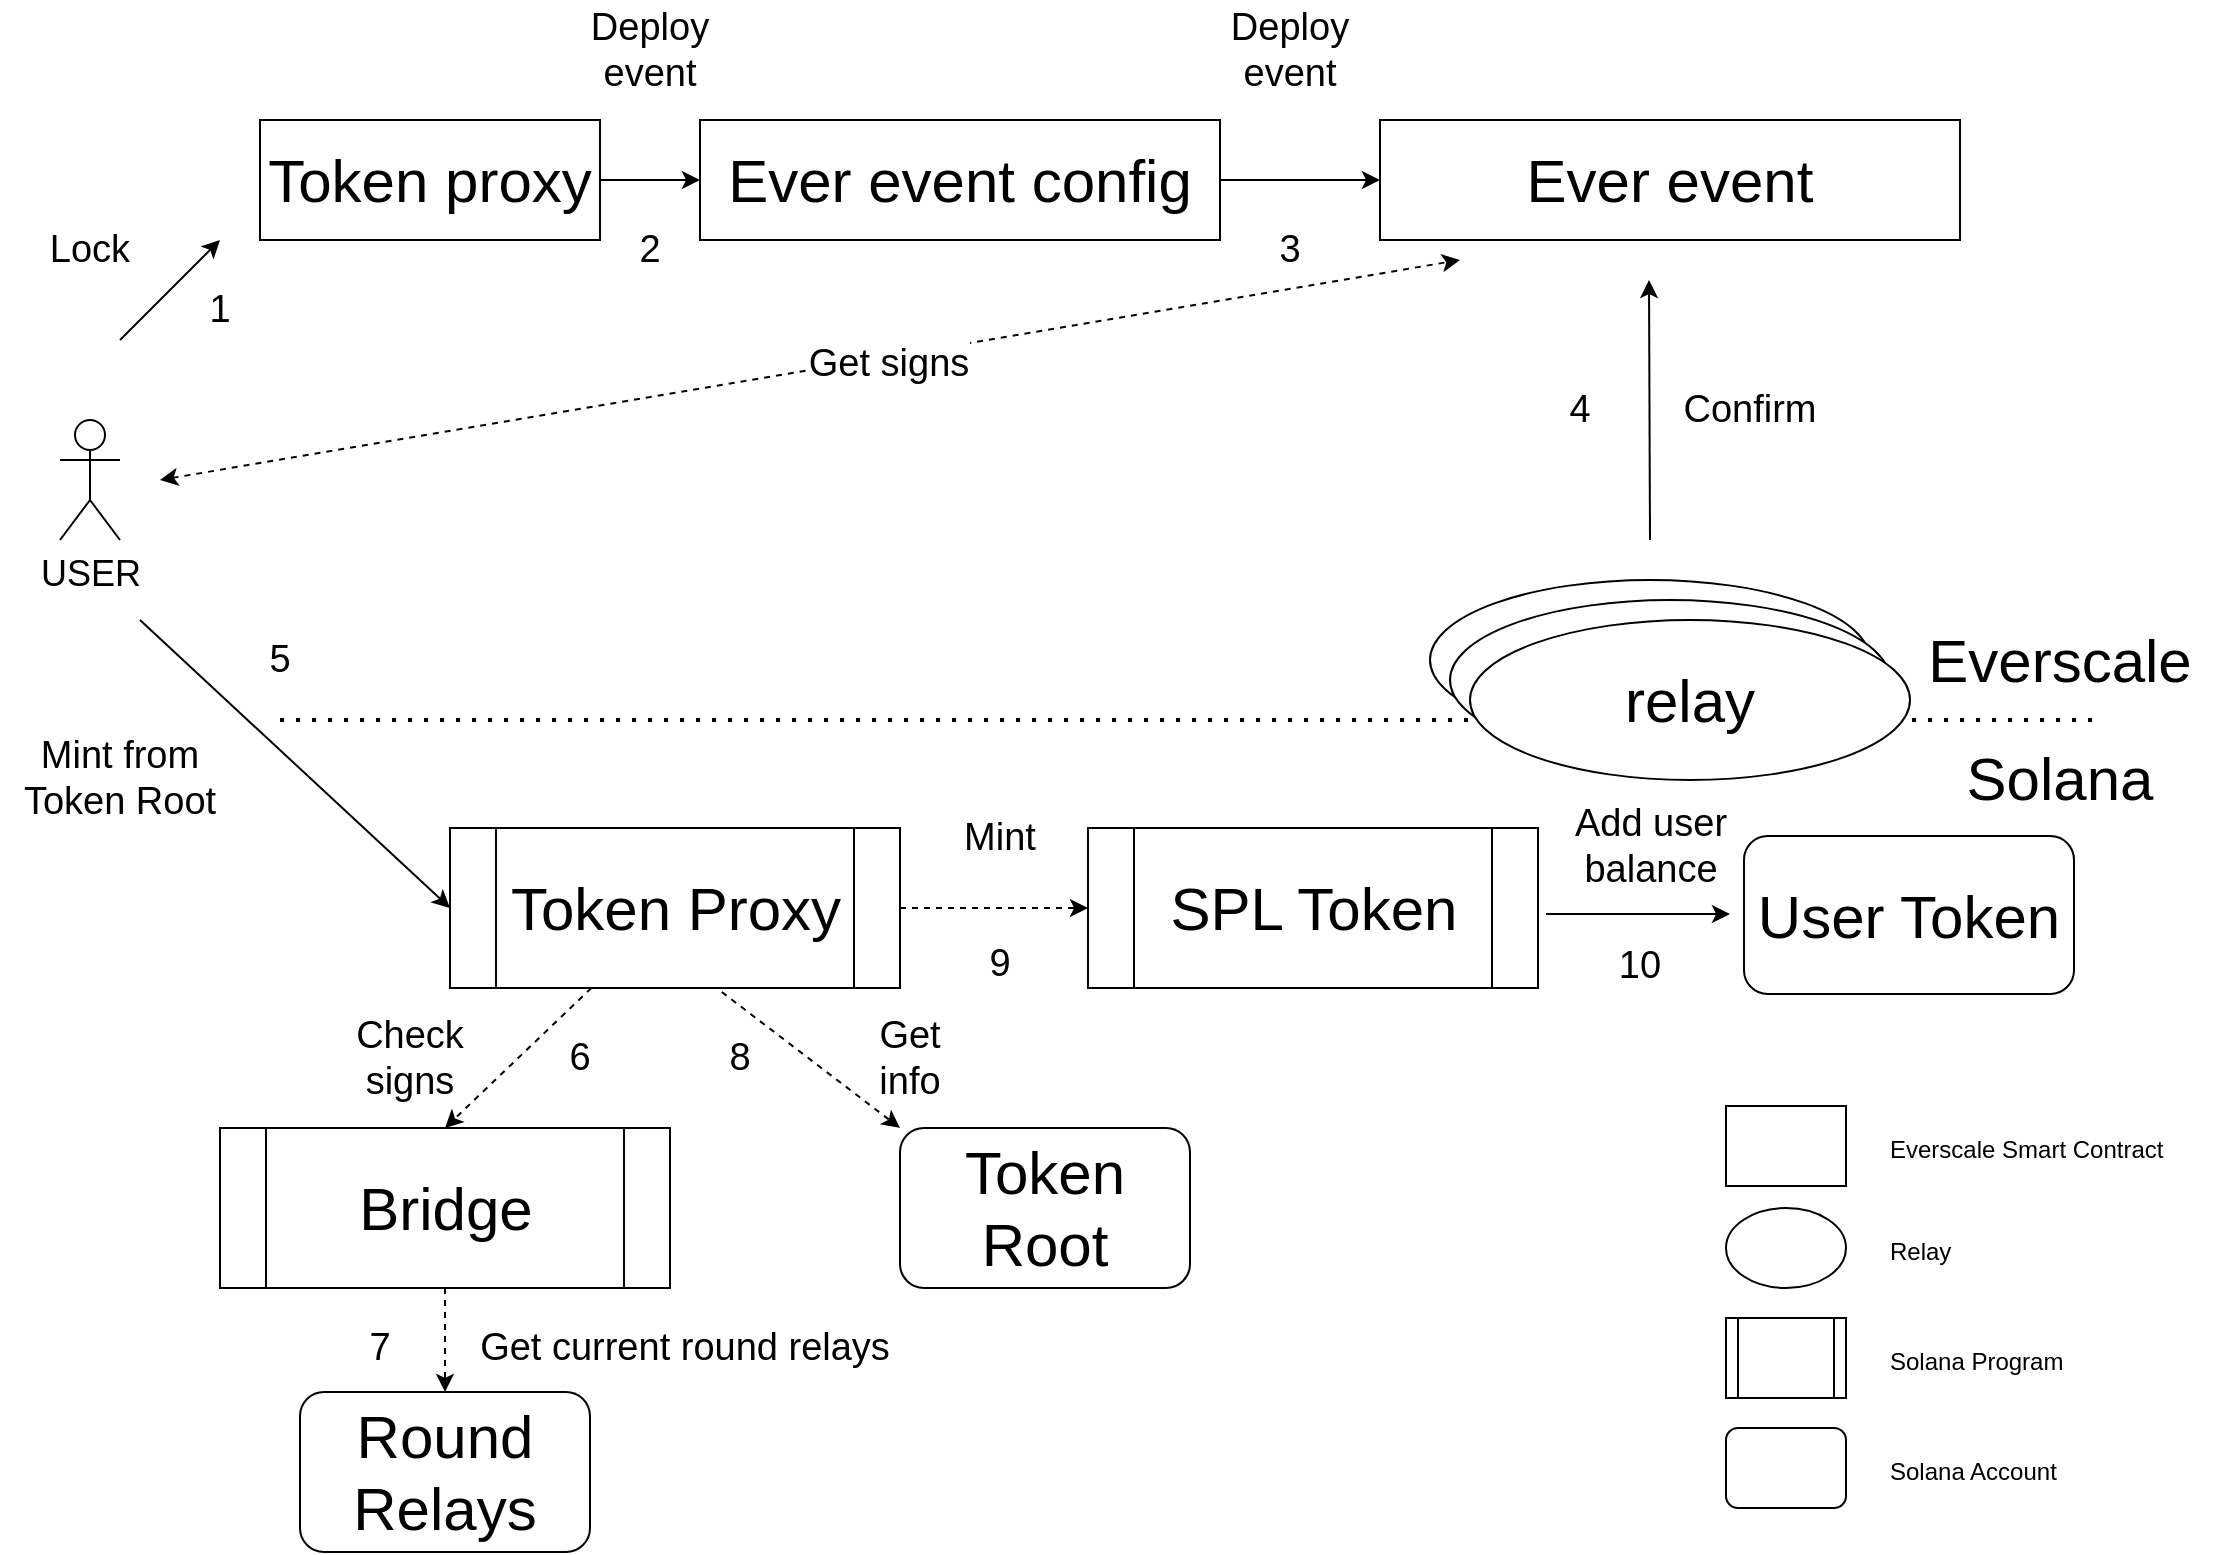 <mxfile version="16.5.1" type="device"><diagram id="p4Zf-6ZJ4P1mr38LxFGu" name="Page-1"><mxGraphModel dx="1318" dy="972" grid="1" gridSize="10" guides="1" tooltips="1" connect="1" arrows="1" fold="1" page="1" pageScale="1" pageWidth="1169" pageHeight="827" math="0" shadow="0"><root><mxCell id="0"/><mxCell id="1" parent="0"/><mxCell id="WYdLwcnOIROpI5cExHVf-1" value="&lt;font style=&quot;font-size: 30px&quot;&gt;Bridge&lt;/font&gt;" style="shape=process;whiteSpace=wrap;html=1;backgroundOutline=1;" parent="1" vertex="1"><mxGeometry x="140" y="604" width="225" height="80" as="geometry"/></mxCell><mxCell id="WYdLwcnOIROpI5cExHVf-5" style="edgeStyle=orthogonalEdgeStyle;rounded=0;orthogonalLoop=1;jettySize=auto;html=1;entryX=0;entryY=0.5;entryDx=0;entryDy=0;fontSize=30;" parent="1" source="WYdLwcnOIROpI5cExHVf-2" target="WYdLwcnOIROpI5cExHVf-4" edge="1"><mxGeometry relative="1" as="geometry"/></mxCell><mxCell id="WYdLwcnOIROpI5cExHVf-2" value="Token proxy" style="rounded=0;whiteSpace=wrap;html=1;fontSize=30;" parent="1" vertex="1"><mxGeometry x="160" y="100" width="170" height="60" as="geometry"/></mxCell><mxCell id="WYdLwcnOIROpI5cExHVf-3" value="Ever event" style="rounded=0;whiteSpace=wrap;html=1;fontSize=30;" parent="1" vertex="1"><mxGeometry x="720" y="100" width="290" height="60" as="geometry"/></mxCell><mxCell id="WYdLwcnOIROpI5cExHVf-6" style="edgeStyle=orthogonalEdgeStyle;rounded=0;orthogonalLoop=1;jettySize=auto;html=1;entryX=0;entryY=0.5;entryDx=0;entryDy=0;fontSize=30;" parent="1" source="WYdLwcnOIROpI5cExHVf-4" target="WYdLwcnOIROpI5cExHVf-3" edge="1"><mxGeometry relative="1" as="geometry"/></mxCell><mxCell id="WYdLwcnOIROpI5cExHVf-4" value="Ever event config" style="rounded=0;whiteSpace=wrap;html=1;fontSize=30;" parent="1" vertex="1"><mxGeometry x="380" y="100" width="260" height="60" as="geometry"/></mxCell><mxCell id="WYdLwcnOIROpI5cExHVf-7" value="relay" style="ellipse;whiteSpace=wrap;html=1;fontSize=30;" parent="1" vertex="1"><mxGeometry x="745" y="330" width="220" height="80" as="geometry"/></mxCell><mxCell id="WYdLwcnOIROpI5cExHVf-9" value="relay" style="ellipse;whiteSpace=wrap;html=1;fontSize=30;" parent="1" vertex="1"><mxGeometry x="755" y="340" width="220" height="80" as="geometry"/></mxCell><mxCell id="WYdLwcnOIROpI5cExHVf-13" value="" style="endArrow=none;dashed=1;html=1;dashPattern=1 3;strokeWidth=2;rounded=0;fontSize=30;" parent="1" edge="1"><mxGeometry width="50" height="50" relative="1" as="geometry"><mxPoint x="170" y="400" as="sourcePoint"/><mxPoint x="1080" y="400" as="targetPoint"/></mxGeometry></mxCell><mxCell id="WYdLwcnOIROpI5cExHVf-14" value="Everscale" style="text;html=1;strokeColor=none;fillColor=none;align=center;verticalAlign=middle;whiteSpace=wrap;rounded=0;fontSize=30;" parent="1" vertex="1"><mxGeometry x="1030" y="355" width="60" height="30" as="geometry"/></mxCell><mxCell id="WYdLwcnOIROpI5cExHVf-15" value="Solana" style="text;html=1;strokeColor=none;fillColor=none;align=center;verticalAlign=middle;whiteSpace=wrap;rounded=0;fontSize=30;" parent="1" vertex="1"><mxGeometry x="1030" y="414" width="60" height="30" as="geometry"/></mxCell><mxCell id="vuxdvW1vK3dcR10_QWRU-1" value="&lt;font style=&quot;font-size: 18px&quot;&gt;USER&lt;/font&gt;" style="shape=umlActor;verticalLabelPosition=bottom;verticalAlign=top;html=1;outlineConnect=0;" parent="1" vertex="1"><mxGeometry x="60" y="250" width="30" height="60" as="geometry"/></mxCell><mxCell id="vuxdvW1vK3dcR10_QWRU-3" value="" style="endArrow=classic;html=1;rounded=0;" parent="1" edge="1"><mxGeometry width="50" height="50" relative="1" as="geometry"><mxPoint x="90" y="210" as="sourcePoint"/><mxPoint x="140" y="160" as="targetPoint"/></mxGeometry></mxCell><mxCell id="vuxdvW1vK3dcR10_QWRU-4" value="&lt;font style=&quot;font-size: 19px&quot;&gt;Lock&lt;/font&gt;" style="text;html=1;strokeColor=none;fillColor=none;align=center;verticalAlign=middle;whiteSpace=wrap;rounded=0;" parent="1" vertex="1"><mxGeometry x="45" y="150" width="60" height="30" as="geometry"/></mxCell><mxCell id="vuxdvW1vK3dcR10_QWRU-5" value="&lt;font style=&quot;font-size: 19px&quot;&gt;Deploy event&lt;/font&gt;" style="text;html=1;strokeColor=none;fillColor=none;align=center;verticalAlign=middle;whiteSpace=wrap;rounded=0;" parent="1" vertex="1"><mxGeometry x="310" y="40" width="90" height="50" as="geometry"/></mxCell><mxCell id="vuxdvW1vK3dcR10_QWRU-6" value="&lt;font style=&quot;font-size: 19px&quot;&gt;Deploy event&lt;/font&gt;" style="text;html=1;strokeColor=none;fillColor=none;align=center;verticalAlign=middle;whiteSpace=wrap;rounded=0;" parent="1" vertex="1"><mxGeometry x="630" y="40" width="90" height="50" as="geometry"/></mxCell><mxCell id="vuxdvW1vK3dcR10_QWRU-7" value="" style="endArrow=classic;html=1;rounded=0;fontSize=19;" parent="1" edge="1"><mxGeometry width="50" height="50" relative="1" as="geometry"><mxPoint x="855" y="310" as="sourcePoint"/><mxPoint x="854.5" y="180" as="targetPoint"/></mxGeometry></mxCell><mxCell id="vuxdvW1vK3dcR10_QWRU-8" value="&lt;font style=&quot;font-size: 19px&quot;&gt;Confirm&lt;/font&gt;" style="text;html=1;strokeColor=none;fillColor=none;align=center;verticalAlign=middle;whiteSpace=wrap;rounded=0;" parent="1" vertex="1"><mxGeometry x="860" y="220" width="90" height="50" as="geometry"/></mxCell><mxCell id="vuxdvW1vK3dcR10_QWRU-11" value="" style="endArrow=classic;startArrow=classic;html=1;rounded=0;fontSize=19;dashed=1;" parent="1" edge="1"><mxGeometry width="50" height="50" relative="1" as="geometry"><mxPoint x="110" y="280" as="sourcePoint"/><mxPoint x="760" y="170" as="targetPoint"/></mxGeometry></mxCell><mxCell id="vuxdvW1vK3dcR10_QWRU-12" value="Get signs" style="edgeLabel;html=1;align=center;verticalAlign=middle;resizable=0;points=[];fontSize=19;" parent="vuxdvW1vK3dcR10_QWRU-11" vertex="1" connectable="0"><mxGeometry x="0.118" y="-3" relative="1" as="geometry"><mxPoint as="offset"/></mxGeometry></mxCell><mxCell id="vuxdvW1vK3dcR10_QWRU-13" value="&lt;font style=&quot;font-size: 30px&quot;&gt;Token Proxy&lt;/font&gt;" style="shape=process;whiteSpace=wrap;html=1;backgroundOutline=1;" parent="1" vertex="1"><mxGeometry x="255" y="454" width="225" height="80" as="geometry"/></mxCell><mxCell id="vuxdvW1vK3dcR10_QWRU-14" value="" style="endArrow=classic;html=1;rounded=0;entryX=0;entryY=0.5;entryDx=0;entryDy=0;" parent="1" target="vuxdvW1vK3dcR10_QWRU-13" edge="1"><mxGeometry width="50" height="50" relative="1" as="geometry"><mxPoint x="100" y="350" as="sourcePoint"/><mxPoint x="370" y="530" as="targetPoint"/></mxGeometry></mxCell><mxCell id="vuxdvW1vK3dcR10_QWRU-15" value="&lt;span style=&quot;font-size: 19px&quot;&gt;Mint from Token Root&lt;/span&gt;" style="text;html=1;strokeColor=none;fillColor=none;align=center;verticalAlign=middle;whiteSpace=wrap;rounded=0;" parent="1" vertex="1"><mxGeometry x="30" y="414" width="120" height="30" as="geometry"/></mxCell><mxCell id="vuxdvW1vK3dcR10_QWRU-17" value="" style="endArrow=classic;html=1;rounded=0;fontSize=30;entryX=0.5;entryY=0;entryDx=0;entryDy=0;dashed=1;" parent="1" source="vuxdvW1vK3dcR10_QWRU-13" target="WYdLwcnOIROpI5cExHVf-1" edge="1"><mxGeometry width="50" height="50" relative="1" as="geometry"><mxPoint x="310" y="604" as="sourcePoint"/><mxPoint x="360" y="554" as="targetPoint"/></mxGeometry></mxCell><mxCell id="vuxdvW1vK3dcR10_QWRU-18" value="&lt;span style=&quot;font-size: 19px&quot;&gt;Check signs&lt;/span&gt;" style="text;html=1;strokeColor=none;fillColor=none;align=center;verticalAlign=middle;whiteSpace=wrap;rounded=0;" parent="1" vertex="1"><mxGeometry x="205" y="554" width="60" height="30" as="geometry"/></mxCell><mxCell id="vuxdvW1vK3dcR10_QWRU-22" value="&lt;font style=&quot;font-size: 30px&quot;&gt;SPL Token&lt;/font&gt;" style="shape=process;whiteSpace=wrap;html=1;backgroundOutline=1;" parent="1" vertex="1"><mxGeometry x="574" y="454" width="225" height="80" as="geometry"/></mxCell><mxCell id="vuxdvW1vK3dcR10_QWRU-23" value="" style="endArrow=classic;html=1;rounded=0;dashed=1;fontSize=30;exitX=1;exitY=0.5;exitDx=0;exitDy=0;entryX=0;entryY=0.5;entryDx=0;entryDy=0;" parent="1" source="vuxdvW1vK3dcR10_QWRU-13" target="vuxdvW1vK3dcR10_QWRU-22" edge="1"><mxGeometry width="50" height="50" relative="1" as="geometry"><mxPoint x="440" y="424" as="sourcePoint"/><mxPoint x="490" y="374" as="targetPoint"/></mxGeometry></mxCell><mxCell id="vuxdvW1vK3dcR10_QWRU-24" value="&lt;span style=&quot;font-size: 19px&quot;&gt;Mint&lt;/span&gt;" style="text;html=1;strokeColor=none;fillColor=none;align=center;verticalAlign=middle;whiteSpace=wrap;rounded=0;" parent="1" vertex="1"><mxGeometry x="500" y="444" width="60" height="30" as="geometry"/></mxCell><mxCell id="FGP-BtlSC_iQKZFDt-HY-1" value="" style="endArrow=classic;html=1;rounded=0;fontSize=30;dashed=1;exitX=0.604;exitY=1.025;exitDx=0;exitDy=0;exitPerimeter=0;entryX=0;entryY=0;entryDx=0;entryDy=0;" parent="1" source="vuxdvW1vK3dcR10_QWRU-13" target="PfWjZFXsu0mrnGYatuD2-1" edge="1"><mxGeometry width="50" height="50" relative="1" as="geometry"><mxPoint x="721.429" y="534" as="sourcePoint"/><mxPoint x="486.13" y="634" as="targetPoint"/></mxGeometry></mxCell><mxCell id="FGP-BtlSC_iQKZFDt-HY-2" value="&lt;span style=&quot;font-size: 19px&quot;&gt;Get info&lt;/span&gt;" style="text;html=1;strokeColor=none;fillColor=none;align=center;verticalAlign=middle;whiteSpace=wrap;rounded=0;" parent="1" vertex="1"><mxGeometry x="455" y="554" width="60" height="30" as="geometry"/></mxCell><mxCell id="PfWjZFXsu0mrnGYatuD2-1" value="&lt;font style=&quot;font-size: 30px&quot;&gt;Token Root&lt;/font&gt;" style="rounded=1;whiteSpace=wrap;html=1;fontSize=18;strokeWidth=1;" parent="1" vertex="1"><mxGeometry x="480" y="604" width="145" height="80" as="geometry"/></mxCell><mxCell id="PfWjZFXsu0mrnGYatuD2-2" value="&lt;span style=&quot;font-size: 30px&quot;&gt;Round Relays&lt;/span&gt;" style="rounded=1;whiteSpace=wrap;html=1;fontSize=18;strokeWidth=1;" parent="1" vertex="1"><mxGeometry x="180" y="736" width="145" height="80" as="geometry"/></mxCell><mxCell id="PfWjZFXsu0mrnGYatuD2-3" value="" style="endArrow=classic;html=1;rounded=0;fontSize=30;dashed=1;exitX=0.5;exitY=1;exitDx=0;exitDy=0;entryX=0.5;entryY=0;entryDx=0;entryDy=0;" parent="1" source="WYdLwcnOIROpI5cExHVf-1" target="PfWjZFXsu0mrnGYatuD2-2" edge="1"><mxGeometry width="50" height="50" relative="1" as="geometry"><mxPoint x="400.9" y="546" as="sourcePoint"/><mxPoint x="490" y="614" as="targetPoint"/></mxGeometry></mxCell><mxCell id="PfWjZFXsu0mrnGYatuD2-4" value="&lt;span style=&quot;font-size: 19px&quot;&gt;Get current round relays&lt;/span&gt;" style="text;html=1;strokeColor=none;fillColor=none;align=center;verticalAlign=middle;whiteSpace=wrap;rounded=0;" parent="1" vertex="1"><mxGeometry x="265" y="699" width="215" height="30" as="geometry"/></mxCell><mxCell id="WYdLwcnOIROpI5cExHVf-10" value="relay" style="ellipse;whiteSpace=wrap;html=1;fontSize=30;" parent="1" vertex="1"><mxGeometry x="765" y="350" width="220" height="80" as="geometry"/></mxCell><mxCell id="xpOiqufrmvAOFMP_-xxN-1" value="" style="rounded=0;whiteSpace=wrap;html=1;fontSize=18;strokeWidth=1;" vertex="1" parent="1"><mxGeometry x="893" y="593" width="60" height="40" as="geometry"/></mxCell><mxCell id="xpOiqufrmvAOFMP_-xxN-2" value="" style="rounded=1;whiteSpace=wrap;html=1;fontSize=18;strokeWidth=1;" vertex="1" parent="1"><mxGeometry x="893" y="754" width="60" height="40" as="geometry"/></mxCell><mxCell id="xpOiqufrmvAOFMP_-xxN-3" value="" style="ellipse;whiteSpace=wrap;html=1;fontSize=18;strokeWidth=1;" vertex="1" parent="1"><mxGeometry x="893" y="644" width="60" height="40" as="geometry"/></mxCell><mxCell id="xpOiqufrmvAOFMP_-xxN-4" value="" style="shape=process;whiteSpace=wrap;html=1;backgroundOutline=1;fontSize=18;strokeWidth=1;" vertex="1" parent="1"><mxGeometry x="893" y="699" width="60" height="40" as="geometry"/></mxCell><mxCell id="xpOiqufrmvAOFMP_-xxN-5" value="&lt;font style=&quot;font-size: 12px&quot;&gt;Everscale Smart Contract&lt;/font&gt;" style="text;html=1;strokeColor=none;fillColor=none;align=left;verticalAlign=middle;whiteSpace=wrap;rounded=0;fontSize=18;" vertex="1" parent="1"><mxGeometry x="973" y="598" width="165" height="30" as="geometry"/></mxCell><mxCell id="xpOiqufrmvAOFMP_-xxN-6" value="&lt;font style=&quot;font-size: 12px&quot;&gt;Relay&lt;/font&gt;" style="text;html=1;strokeColor=none;fillColor=none;align=left;verticalAlign=middle;whiteSpace=wrap;rounded=0;fontSize=18;" vertex="1" parent="1"><mxGeometry x="973" y="649" width="165" height="30" as="geometry"/></mxCell><mxCell id="xpOiqufrmvAOFMP_-xxN-7" value="&lt;font style=&quot;font-size: 12px&quot;&gt;Solana Program&lt;/font&gt;" style="text;html=1;strokeColor=none;fillColor=none;align=left;verticalAlign=middle;whiteSpace=wrap;rounded=0;fontSize=18;" vertex="1" parent="1"><mxGeometry x="973" y="704" width="165" height="30" as="geometry"/></mxCell><mxCell id="xpOiqufrmvAOFMP_-xxN-8" value="&lt;font style=&quot;font-size: 12px&quot;&gt;Solana Account&lt;/font&gt;" style="text;html=1;strokeColor=none;fillColor=none;align=left;verticalAlign=middle;whiteSpace=wrap;rounded=0;fontSize=18;" vertex="1" parent="1"><mxGeometry x="973" y="759" width="165" height="30" as="geometry"/></mxCell><mxCell id="xpOiqufrmvAOFMP_-xxN-9" value="&lt;font style=&quot;font-size: 30px&quot;&gt;User Token&lt;/font&gt;" style="rounded=1;whiteSpace=wrap;html=1;fontSize=18;strokeWidth=1;" vertex="1" parent="1"><mxGeometry x="902" y="458" width="165" height="79" as="geometry"/></mxCell><mxCell id="xpOiqufrmvAOFMP_-xxN-10" value="" style="endArrow=classic;html=1;rounded=0;fontSize=30;exitX=1;exitY=0.5;exitDx=0;exitDy=0;" edge="1" parent="1"><mxGeometry width="50" height="50" relative="1" as="geometry"><mxPoint x="803" y="497" as="sourcePoint"/><mxPoint x="895" y="497" as="targetPoint"/></mxGeometry></mxCell><mxCell id="xpOiqufrmvAOFMP_-xxN-11" value="&lt;span style=&quot;font-size: 19px&quot;&gt;Add user balance&lt;/span&gt;" style="text;html=1;strokeColor=none;fillColor=none;align=center;verticalAlign=middle;whiteSpace=wrap;rounded=0;" vertex="1" parent="1"><mxGeometry x="813" y="448" width="85" height="30" as="geometry"/></mxCell><mxCell id="xpOiqufrmvAOFMP_-xxN-12" value="&lt;span style=&quot;font-size: 19px&quot;&gt;10&lt;/span&gt;" style="text;html=1;strokeColor=none;fillColor=none;align=center;verticalAlign=middle;whiteSpace=wrap;rounded=0;" vertex="1" parent="1"><mxGeometry x="820" y="508" width="60" height="30" as="geometry"/></mxCell><mxCell id="xpOiqufrmvAOFMP_-xxN-14" value="&lt;span style=&quot;font-size: 19px&quot;&gt;1&lt;/span&gt;" style="text;html=1;strokeColor=none;fillColor=none;align=center;verticalAlign=middle;whiteSpace=wrap;rounded=0;" vertex="1" parent="1"><mxGeometry x="110" y="180" width="60" height="30" as="geometry"/></mxCell><mxCell id="xpOiqufrmvAOFMP_-xxN-15" value="&lt;span style=&quot;font-size: 19px&quot;&gt;2&lt;/span&gt;" style="text;html=1;strokeColor=none;fillColor=none;align=center;verticalAlign=middle;whiteSpace=wrap;rounded=0;" vertex="1" parent="1"><mxGeometry x="325" y="150" width="60" height="30" as="geometry"/></mxCell><mxCell id="xpOiqufrmvAOFMP_-xxN-16" value="&lt;span style=&quot;font-size: 19px&quot;&gt;3&lt;/span&gt;" style="text;html=1;strokeColor=none;fillColor=none;align=center;verticalAlign=middle;whiteSpace=wrap;rounded=0;" vertex="1" parent="1"><mxGeometry x="645" y="150" width="60" height="30" as="geometry"/></mxCell><mxCell id="xpOiqufrmvAOFMP_-xxN-17" value="&lt;span style=&quot;font-size: 19px&quot;&gt;4&lt;/span&gt;" style="text;html=1;strokeColor=none;fillColor=none;align=center;verticalAlign=middle;whiteSpace=wrap;rounded=0;" vertex="1" parent="1"><mxGeometry x="790" y="230" width="60" height="30" as="geometry"/></mxCell><mxCell id="xpOiqufrmvAOFMP_-xxN-18" value="&lt;span style=&quot;font-size: 19px&quot;&gt;5&lt;/span&gt;" style="text;html=1;strokeColor=none;fillColor=none;align=center;verticalAlign=middle;whiteSpace=wrap;rounded=0;" vertex="1" parent="1"><mxGeometry x="140" y="355" width="60" height="30" as="geometry"/></mxCell><mxCell id="xpOiqufrmvAOFMP_-xxN-19" value="&lt;span style=&quot;font-size: 19px&quot;&gt;6&lt;/span&gt;" style="text;html=1;strokeColor=none;fillColor=none;align=center;verticalAlign=middle;whiteSpace=wrap;rounded=0;" vertex="1" parent="1"><mxGeometry x="290" y="554" width="60" height="30" as="geometry"/></mxCell><mxCell id="xpOiqufrmvAOFMP_-xxN-20" value="&lt;span style=&quot;font-size: 19px&quot;&gt;7&lt;/span&gt;" style="text;html=1;strokeColor=none;fillColor=none;align=center;verticalAlign=middle;whiteSpace=wrap;rounded=0;" vertex="1" parent="1"><mxGeometry x="190" y="699" width="60" height="30" as="geometry"/></mxCell><mxCell id="xpOiqufrmvAOFMP_-xxN-21" value="&lt;span style=&quot;font-size: 19px&quot;&gt;8&lt;/span&gt;" style="text;html=1;strokeColor=none;fillColor=none;align=center;verticalAlign=middle;whiteSpace=wrap;rounded=0;" vertex="1" parent="1"><mxGeometry x="370" y="554" width="60" height="30" as="geometry"/></mxCell><mxCell id="xpOiqufrmvAOFMP_-xxN-22" value="&lt;span style=&quot;font-size: 19px&quot;&gt;9&lt;/span&gt;" style="text;html=1;strokeColor=none;fillColor=none;align=center;verticalAlign=middle;whiteSpace=wrap;rounded=0;" vertex="1" parent="1"><mxGeometry x="500" y="507" width="60" height="30" as="geometry"/></mxCell></root></mxGraphModel></diagram></mxfile>